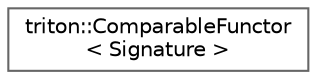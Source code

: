 digraph "Graphical Class Hierarchy"
{
 // LATEX_PDF_SIZE
  bgcolor="transparent";
  edge [fontname=Helvetica,fontsize=10,labelfontname=Helvetica,labelfontsize=10];
  node [fontname=Helvetica,fontsize=10,shape=box,height=0.2,width=0.4];
  rankdir="LR";
  Node0 [label="triton::ComparableFunctor\l\< Signature \>",height=0.2,width=0.4,color="grey40", fillcolor="white", style="filled",URL="$structtriton_1_1ComparableFunctor.html",tooltip=" "];
}
